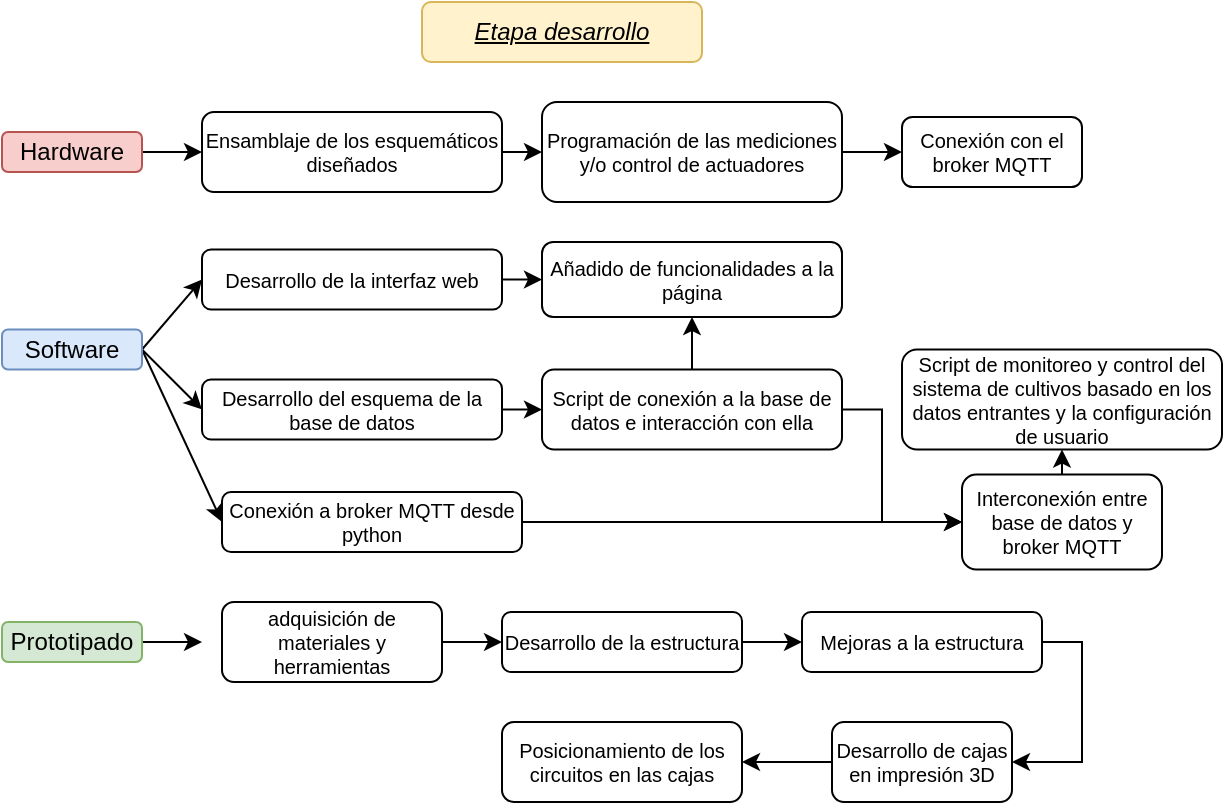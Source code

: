 <mxfile version="18.0.2" type="device"><diagram id="d4S9m1-kheZcE15o-HrD" name="Page-1"><mxGraphModel dx="685" dy="414" grid="1" gridSize="10" guides="1" tooltips="1" connect="1" arrows="1" fold="1" page="1" pageScale="1" pageWidth="850" pageHeight="1100" math="0" shadow="0"><root><mxCell id="0"/><mxCell id="1" parent="0"/><mxCell id="O99acdscxpYL3hmydqNz-4" style="edgeStyle=orthogonalEdgeStyle;rounded=0;orthogonalLoop=1;jettySize=auto;html=1;exitX=1;exitY=0.5;exitDx=0;exitDy=0;entryX=0;entryY=0.5;entryDx=0;entryDy=0;" edge="1" parent="1" source="O99acdscxpYL3hmydqNz-1" target="O99acdscxpYL3hmydqNz-13"><mxGeometry relative="1" as="geometry"><mxPoint x="265" y="185" as="targetPoint"/><Array as="points"/></mxGeometry></mxCell><mxCell id="O99acdscxpYL3hmydqNz-1" value="Hardware" style="rounded=1;whiteSpace=wrap;html=1;fillColor=#f8cecc;strokeColor=#b85450;" vertex="1" parent="1"><mxGeometry x="110" y="175" width="70" height="20" as="geometry"/></mxCell><mxCell id="O99acdscxpYL3hmydqNz-22" style="rounded=0;orthogonalLoop=1;jettySize=auto;html=1;exitX=1;exitY=0.5;exitDx=0;exitDy=0;entryX=0;entryY=0.5;entryDx=0;entryDy=0;" edge="1" parent="1" source="O99acdscxpYL3hmydqNz-2" target="O99acdscxpYL3hmydqNz-19"><mxGeometry relative="1" as="geometry"/></mxCell><mxCell id="O99acdscxpYL3hmydqNz-23" style="edgeStyle=none;rounded=0;orthogonalLoop=1;jettySize=auto;html=1;exitX=1;exitY=0.5;exitDx=0;exitDy=0;entryX=0;entryY=0.5;entryDx=0;entryDy=0;" edge="1" parent="1" source="O99acdscxpYL3hmydqNz-2" target="O99acdscxpYL3hmydqNz-25"><mxGeometry relative="1" as="geometry"><mxPoint x="190" y="313.75" as="targetPoint"/></mxGeometry></mxCell><mxCell id="O99acdscxpYL3hmydqNz-28" style="edgeStyle=none;rounded=0;orthogonalLoop=1;jettySize=auto;html=1;exitX=1;exitY=0.5;exitDx=0;exitDy=0;entryX=0;entryY=0.5;entryDx=0;entryDy=0;" edge="1" parent="1" source="O99acdscxpYL3hmydqNz-2" target="O99acdscxpYL3hmydqNz-29"><mxGeometry relative="1" as="geometry"><mxPoint x="210" y="363.75" as="targetPoint"/></mxGeometry></mxCell><mxCell id="O99acdscxpYL3hmydqNz-2" value="Software&lt;br&gt;" style="rounded=1;whiteSpace=wrap;html=1;fillColor=#dae8fc;strokeColor=#6c8ebf;" vertex="1" parent="1"><mxGeometry x="110" y="273.75" width="70" height="20" as="geometry"/></mxCell><mxCell id="O99acdscxpYL3hmydqNz-6" style="edgeStyle=orthogonalEdgeStyle;rounded=0;orthogonalLoop=1;jettySize=auto;html=1;exitX=1;exitY=0.5;exitDx=0;exitDy=0;" edge="1" parent="1" source="O99acdscxpYL3hmydqNz-3"><mxGeometry relative="1" as="geometry"><mxPoint x="210" y="430" as="targetPoint"/></mxGeometry></mxCell><mxCell id="O99acdscxpYL3hmydqNz-3" value="Prototipado" style="rounded=1;whiteSpace=wrap;html=1;fillColor=#d5e8d4;strokeColor=#82b366;" vertex="1" parent="1"><mxGeometry x="110" y="420" width="70" height="20" as="geometry"/></mxCell><mxCell id="O99acdscxpYL3hmydqNz-10" value="Etapa desarrollo" style="rounded=1;whiteSpace=wrap;html=1;fillColor=#fff2cc;strokeColor=#d6b656;fontStyle=6" vertex="1" parent="1"><mxGeometry x="320" y="110" width="140" height="30" as="geometry"/></mxCell><mxCell id="O99acdscxpYL3hmydqNz-16" style="edgeStyle=orthogonalEdgeStyle;rounded=0;orthogonalLoop=1;jettySize=auto;html=1;exitX=1;exitY=0.5;exitDx=0;exitDy=0;entryX=0;entryY=0.5;entryDx=0;entryDy=0;" edge="1" parent="1" source="O99acdscxpYL3hmydqNz-13" target="O99acdscxpYL3hmydqNz-15"><mxGeometry relative="1" as="geometry"/></mxCell><mxCell id="O99acdscxpYL3hmydqNz-13" value="Ensamblaje de los esquemáticos diseñados" style="rounded=1;whiteSpace=wrap;html=1;fontSize=10;" vertex="1" parent="1"><mxGeometry x="210" y="165" width="150" height="40" as="geometry"/></mxCell><mxCell id="O99acdscxpYL3hmydqNz-18" style="edgeStyle=orthogonalEdgeStyle;rounded=0;orthogonalLoop=1;jettySize=auto;html=1;exitX=1;exitY=0.5;exitDx=0;exitDy=0;entryX=0;entryY=0.5;entryDx=0;entryDy=0;" edge="1" parent="1" source="O99acdscxpYL3hmydqNz-15" target="O99acdscxpYL3hmydqNz-17"><mxGeometry relative="1" as="geometry"><mxPoint x="580" y="185" as="targetPoint"/></mxGeometry></mxCell><mxCell id="O99acdscxpYL3hmydqNz-15" value="Programación de las mediciones y/o control de actuadores" style="rounded=1;whiteSpace=wrap;html=1;fontSize=10;" vertex="1" parent="1"><mxGeometry x="380" y="160" width="150" height="50" as="geometry"/></mxCell><mxCell id="O99acdscxpYL3hmydqNz-17" value="Conexión con el broker MQTT" style="rounded=1;whiteSpace=wrap;html=1;fontSize=10;" vertex="1" parent="1"><mxGeometry x="560" y="167.5" width="90" height="35" as="geometry"/></mxCell><mxCell id="O99acdscxpYL3hmydqNz-36" style="edgeStyle=elbowEdgeStyle;rounded=0;orthogonalLoop=1;jettySize=auto;html=1;exitX=1;exitY=0.5;exitDx=0;exitDy=0;" edge="1" parent="1" source="O99acdscxpYL3hmydqNz-19" target="O99acdscxpYL3hmydqNz-37"><mxGeometry relative="1" as="geometry"><mxPoint x="390" y="248.75" as="targetPoint"/></mxGeometry></mxCell><mxCell id="O99acdscxpYL3hmydqNz-19" value="Desarrollo de la interfaz web" style="rounded=1;whiteSpace=wrap;html=1;fontSize=10;" vertex="1" parent="1"><mxGeometry x="210" y="233.75" width="150" height="30" as="geometry"/></mxCell><mxCell id="O99acdscxpYL3hmydqNz-27" style="edgeStyle=none;rounded=0;orthogonalLoop=1;jettySize=auto;html=1;exitX=1;exitY=0.5;exitDx=0;exitDy=0;entryX=0;entryY=0.5;entryDx=0;entryDy=0;" edge="1" parent="1" source="O99acdscxpYL3hmydqNz-25" target="O99acdscxpYL3hmydqNz-26"><mxGeometry relative="1" as="geometry"/></mxCell><mxCell id="O99acdscxpYL3hmydqNz-25" value="Desarrollo del esquema de la base de datos" style="rounded=1;whiteSpace=wrap;html=1;fontSize=10;" vertex="1" parent="1"><mxGeometry x="210" y="298.75" width="150" height="30" as="geometry"/></mxCell><mxCell id="O99acdscxpYL3hmydqNz-33" style="edgeStyle=elbowEdgeStyle;rounded=0;orthogonalLoop=1;jettySize=auto;html=1;exitX=1;exitY=0.5;exitDx=0;exitDy=0;entryX=0;entryY=0.5;entryDx=0;entryDy=0;" edge="1" parent="1" source="O99acdscxpYL3hmydqNz-26" target="O99acdscxpYL3hmydqNz-34"><mxGeometry relative="1" as="geometry"><mxPoint x="600" y="358.75" as="targetPoint"/><Array as="points"><mxPoint x="550" y="343.75"/></Array></mxGeometry></mxCell><mxCell id="O99acdscxpYL3hmydqNz-38" style="edgeStyle=elbowEdgeStyle;rounded=0;orthogonalLoop=1;jettySize=auto;html=1;exitX=0.5;exitY=0;exitDx=0;exitDy=0;entryX=0.5;entryY=1;entryDx=0;entryDy=0;" edge="1" parent="1" source="O99acdscxpYL3hmydqNz-26" target="O99acdscxpYL3hmydqNz-37"><mxGeometry relative="1" as="geometry"/></mxCell><mxCell id="O99acdscxpYL3hmydqNz-26" value="Script de conexión a la base de datos e interacción con ella" style="rounded=1;whiteSpace=wrap;html=1;fontSize=10;" vertex="1" parent="1"><mxGeometry x="380" y="293.75" width="150" height="40" as="geometry"/></mxCell><mxCell id="O99acdscxpYL3hmydqNz-35" style="edgeStyle=elbowEdgeStyle;rounded=0;orthogonalLoop=1;jettySize=auto;html=1;exitX=1;exitY=0.5;exitDx=0;exitDy=0;entryX=0;entryY=0.5;entryDx=0;entryDy=0;" edge="1" parent="1" source="O99acdscxpYL3hmydqNz-29" target="O99acdscxpYL3hmydqNz-34"><mxGeometry relative="1" as="geometry"/></mxCell><mxCell id="O99acdscxpYL3hmydqNz-29" value="Conexión a broker MQTT desde python" style="rounded=1;whiteSpace=wrap;html=1;fontSize=10;" vertex="1" parent="1"><mxGeometry x="220" y="355" width="150" height="30" as="geometry"/></mxCell><mxCell id="O99acdscxpYL3hmydqNz-53" style="rounded=0;orthogonalLoop=1;jettySize=auto;html=1;exitX=0.5;exitY=0;exitDx=0;exitDy=0;entryX=0.5;entryY=1;entryDx=0;entryDy=0;fontFamily=Helvetica;fontSize=10;fontColor=#000000;" edge="1" parent="1" source="O99acdscxpYL3hmydqNz-34" target="O99acdscxpYL3hmydqNz-50"><mxGeometry relative="1" as="geometry"/></mxCell><mxCell id="O99acdscxpYL3hmydqNz-34" value="Interconexión entre base de datos y broker MQTT" style="rounded=1;whiteSpace=wrap;html=1;fontSize=10;" vertex="1" parent="1"><mxGeometry x="590" y="346.25" width="100" height="47.5" as="geometry"/></mxCell><mxCell id="O99acdscxpYL3hmydqNz-37" value="Añadido de funcionalidades a la página" style="rounded=1;whiteSpace=wrap;html=1;fontSize=10;" vertex="1" parent="1"><mxGeometry x="380" y="230" width="150" height="37.5" as="geometry"/></mxCell><mxCell id="O99acdscxpYL3hmydqNz-42" style="edgeStyle=elbowEdgeStyle;rounded=0;orthogonalLoop=1;jettySize=auto;html=1;exitX=1;exitY=0.5;exitDx=0;exitDy=0;entryX=0;entryY=0.5;entryDx=0;entryDy=0;fontFamily=Helvetica;fontSize=12;fontColor=#000000;" edge="1" parent="1" source="O99acdscxpYL3hmydqNz-39" target="O99acdscxpYL3hmydqNz-40"><mxGeometry relative="1" as="geometry"/></mxCell><mxCell id="O99acdscxpYL3hmydqNz-39" value="&lt;font style=&quot;font-size: 10px;&quot;&gt;&lt;span id=&quot;docs-internal-guid-5fb16af4-7fff-7d29-2253-5c049c3a9c55&quot; style=&quot;font-size: 10px;&quot;&gt;&lt;span style=&quot;background-color: transparent; font-variant-numeric: normal; font-variant-east-asian: normal; vertical-align: baseline; font-size: 10px;&quot;&gt;adquisición&lt;/span&gt;&lt;/span&gt;&amp;nbsp;de materiales y herramientas&lt;/font&gt;" style="rounded=1;whiteSpace=wrap;html=1;fontFamily=Helvetica;fontColor=#000000;fontSize=10;" vertex="1" parent="1"><mxGeometry x="220" y="410" width="110" height="40" as="geometry"/></mxCell><mxCell id="O99acdscxpYL3hmydqNz-43" style="edgeStyle=elbowEdgeStyle;rounded=0;orthogonalLoop=1;jettySize=auto;html=1;exitX=1;exitY=0.5;exitDx=0;exitDy=0;fontFamily=Helvetica;fontSize=12;fontColor=#000000;" edge="1" parent="1" source="O99acdscxpYL3hmydqNz-40" target="O99acdscxpYL3hmydqNz-41"><mxGeometry relative="1" as="geometry"/></mxCell><mxCell id="O99acdscxpYL3hmydqNz-40" value="Desarrollo de la estructura" style="rounded=1;whiteSpace=wrap;html=1;fontFamily=Helvetica;fontSize=10;fontColor=#000000;" vertex="1" parent="1"><mxGeometry x="360" y="415" width="120" height="30" as="geometry"/></mxCell><mxCell id="O99acdscxpYL3hmydqNz-45" style="edgeStyle=elbowEdgeStyle;rounded=0;orthogonalLoop=1;jettySize=auto;html=1;exitX=1;exitY=0.5;exitDx=0;exitDy=0;fontFamily=Helvetica;fontSize=12;fontColor=#000000;entryX=1;entryY=0.5;entryDx=0;entryDy=0;" edge="1" parent="1" source="O99acdscxpYL3hmydqNz-41" target="O99acdscxpYL3hmydqNz-46"><mxGeometry relative="1" as="geometry"><mxPoint x="600" y="490" as="targetPoint"/><Array as="points"><mxPoint x="650" y="470"/></Array></mxGeometry></mxCell><mxCell id="O99acdscxpYL3hmydqNz-41" value="Mejoras a la estructura" style="rounded=1;whiteSpace=wrap;html=1;fontFamily=Helvetica;fontSize=10;fontColor=#000000;" vertex="1" parent="1"><mxGeometry x="510" y="415" width="120" height="30" as="geometry"/></mxCell><mxCell id="O99acdscxpYL3hmydqNz-47" style="edgeStyle=elbowEdgeStyle;rounded=0;orthogonalLoop=1;jettySize=auto;html=1;exitX=0;exitY=0.5;exitDx=0;exitDy=0;fontFamily=Helvetica;fontSize=12;fontColor=#000000;" edge="1" parent="1" source="O99acdscxpYL3hmydqNz-46" target="O99acdscxpYL3hmydqNz-48"><mxGeometry relative="1" as="geometry"><mxPoint x="480" y="490" as="targetPoint"/></mxGeometry></mxCell><mxCell id="O99acdscxpYL3hmydqNz-46" value="Desarrollo de cajas en impresión 3D" style="rounded=1;whiteSpace=wrap;html=1;fontFamily=Helvetica;fontSize=10;fontColor=#000000;" vertex="1" parent="1"><mxGeometry x="525" y="470" width="90" height="40" as="geometry"/></mxCell><mxCell id="O99acdscxpYL3hmydqNz-48" value="Posicionamiento de los circuitos en las cajas" style="rounded=1;whiteSpace=wrap;html=1;fontFamily=Helvetica;fontSize=10;fontColor=#000000;" vertex="1" parent="1"><mxGeometry x="360" y="470" width="120" height="40" as="geometry"/></mxCell><mxCell id="O99acdscxpYL3hmydqNz-50" value="Script de monitoreo y control del sistema de cultivos basado en los datos entrantes y la configuración de usuario" style="rounded=1;whiteSpace=wrap;html=1;fontFamily=Helvetica;fontSize=10;fontColor=#000000;" vertex="1" parent="1"><mxGeometry x="560" y="283.75" width="160" height="50" as="geometry"/></mxCell></root></mxGraphModel></diagram></mxfile>